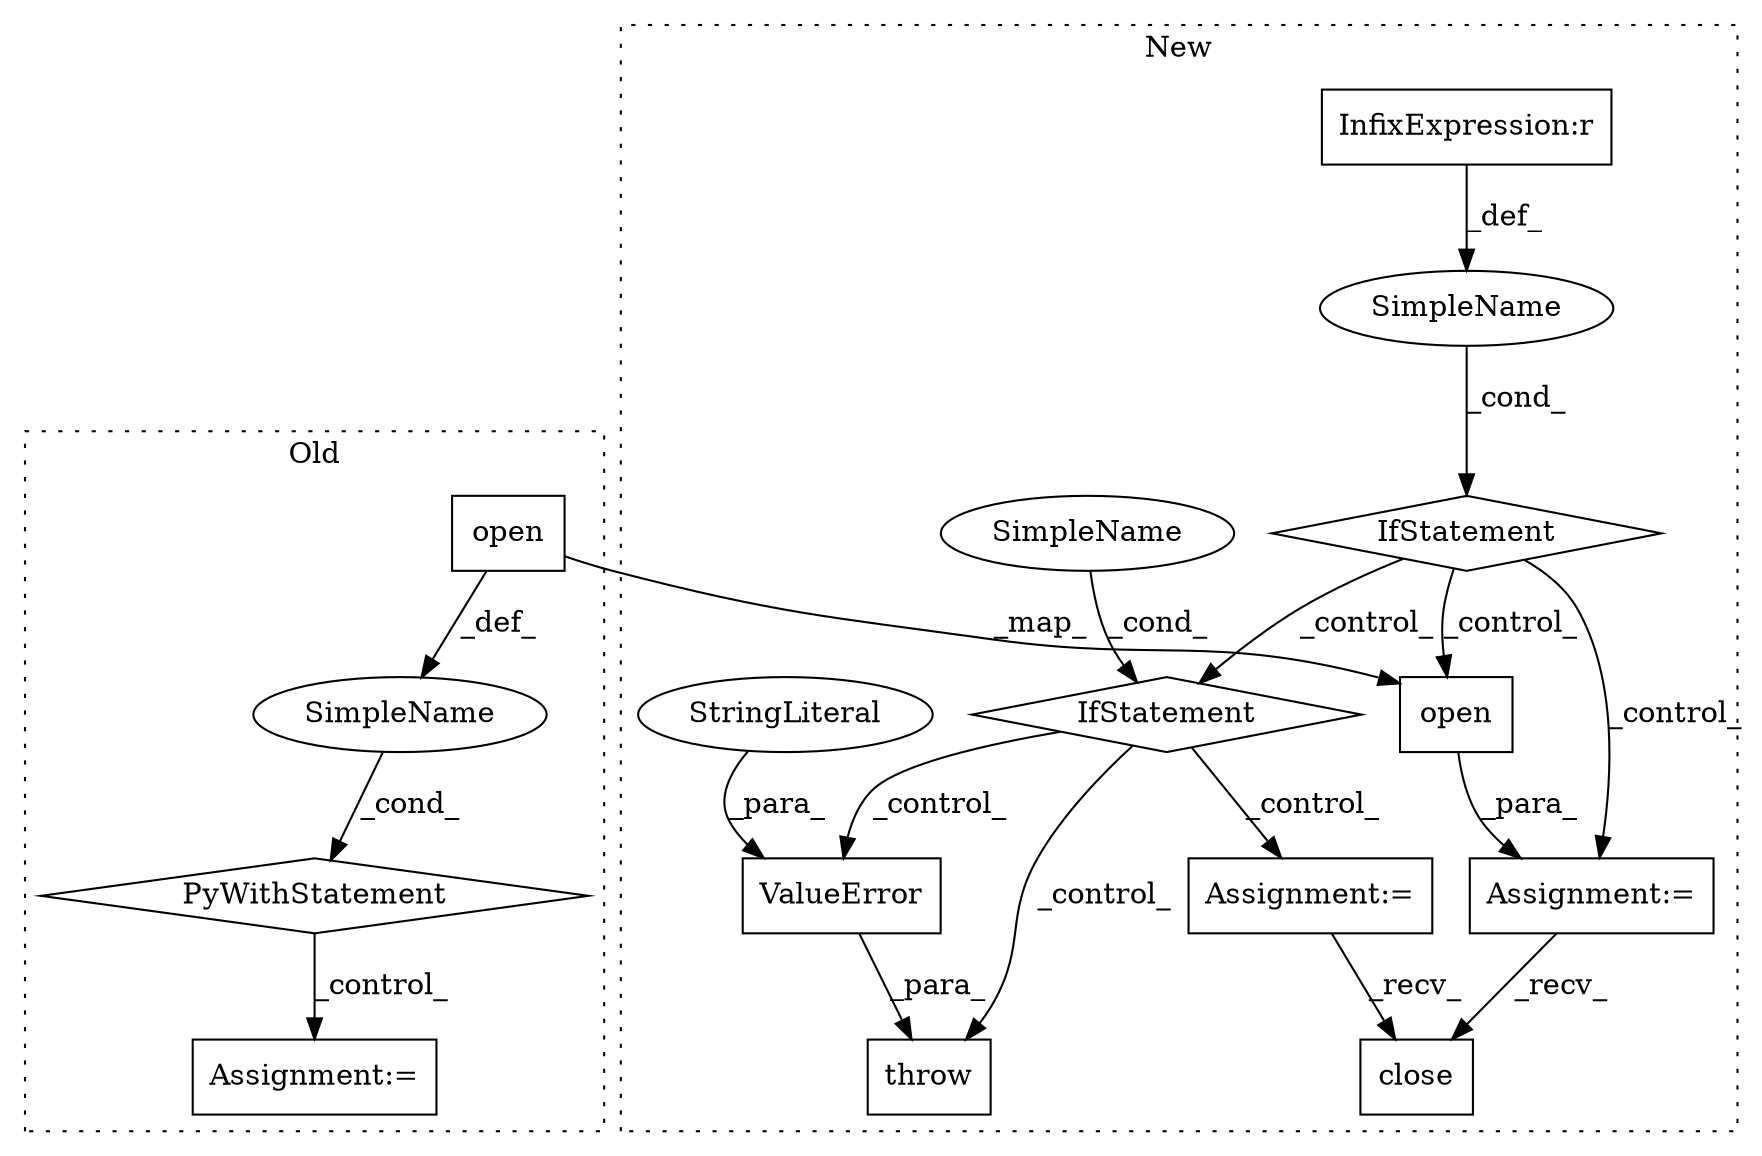 digraph G {
subgraph cluster0 {
1 [label="PyWithStatement" a="104" s="4223,4251" l="10,2" shape="diamond"];
10 [label="open" a="32" s="4233,4250" l="5,1" shape="box"];
12 [label="SimpleName" a="42" s="" l="" shape="ellipse"];
13 [label="Assignment:=" a="7" s="4268" l="10" shape="box"];
label = "Old";
style="dotted";
}
subgraph cluster1 {
2 [label="ValueError" a="32" s="4494,4547" l="11,1" shape="box"];
3 [label="IfStatement" a="25" s="4305,4333" l="4,2" shape="diamond"];
4 [label="SimpleName" a="42" s="" l="" shape="ellipse"];
5 [label="throw" a="53" s="4488" l="6" shape="box"];
6 [label="IfStatement" a="25" s="4409,4437" l="4,2" shape="diamond"];
7 [label="SimpleName" a="42" s="" l="" shape="ellipse"];
8 [label="InfixExpression:r" a="27" s="4323" l="4" shape="box"];
9 [label="StringLiteral" a="45" s="4505" l="42" shape="ellipse"];
11 [label="open" a="32" s="4373,4390" l="5,1" shape="box"];
14 [label="Assignment:=" a="7" s="4372" l="1" shape="box"];
15 [label="Assignment:=" a="7" s="4457" l="1" shape="box"];
16 [label="close" a="32" s="5687" l="7" shape="box"];
label = "New";
style="dotted";
}
1 -> 13 [label="_control_"];
2 -> 5 [label="_para_"];
3 -> 11 [label="_control_"];
3 -> 6 [label="_control_"];
3 -> 14 [label="_control_"];
4 -> 6 [label="_cond_"];
6 -> 5 [label="_control_"];
6 -> 2 [label="_control_"];
6 -> 15 [label="_control_"];
7 -> 3 [label="_cond_"];
8 -> 7 [label="_def_"];
9 -> 2 [label="_para_"];
10 -> 12 [label="_def_"];
10 -> 11 [label="_map_"];
11 -> 14 [label="_para_"];
12 -> 1 [label="_cond_"];
14 -> 16 [label="_recv_"];
15 -> 16 [label="_recv_"];
}